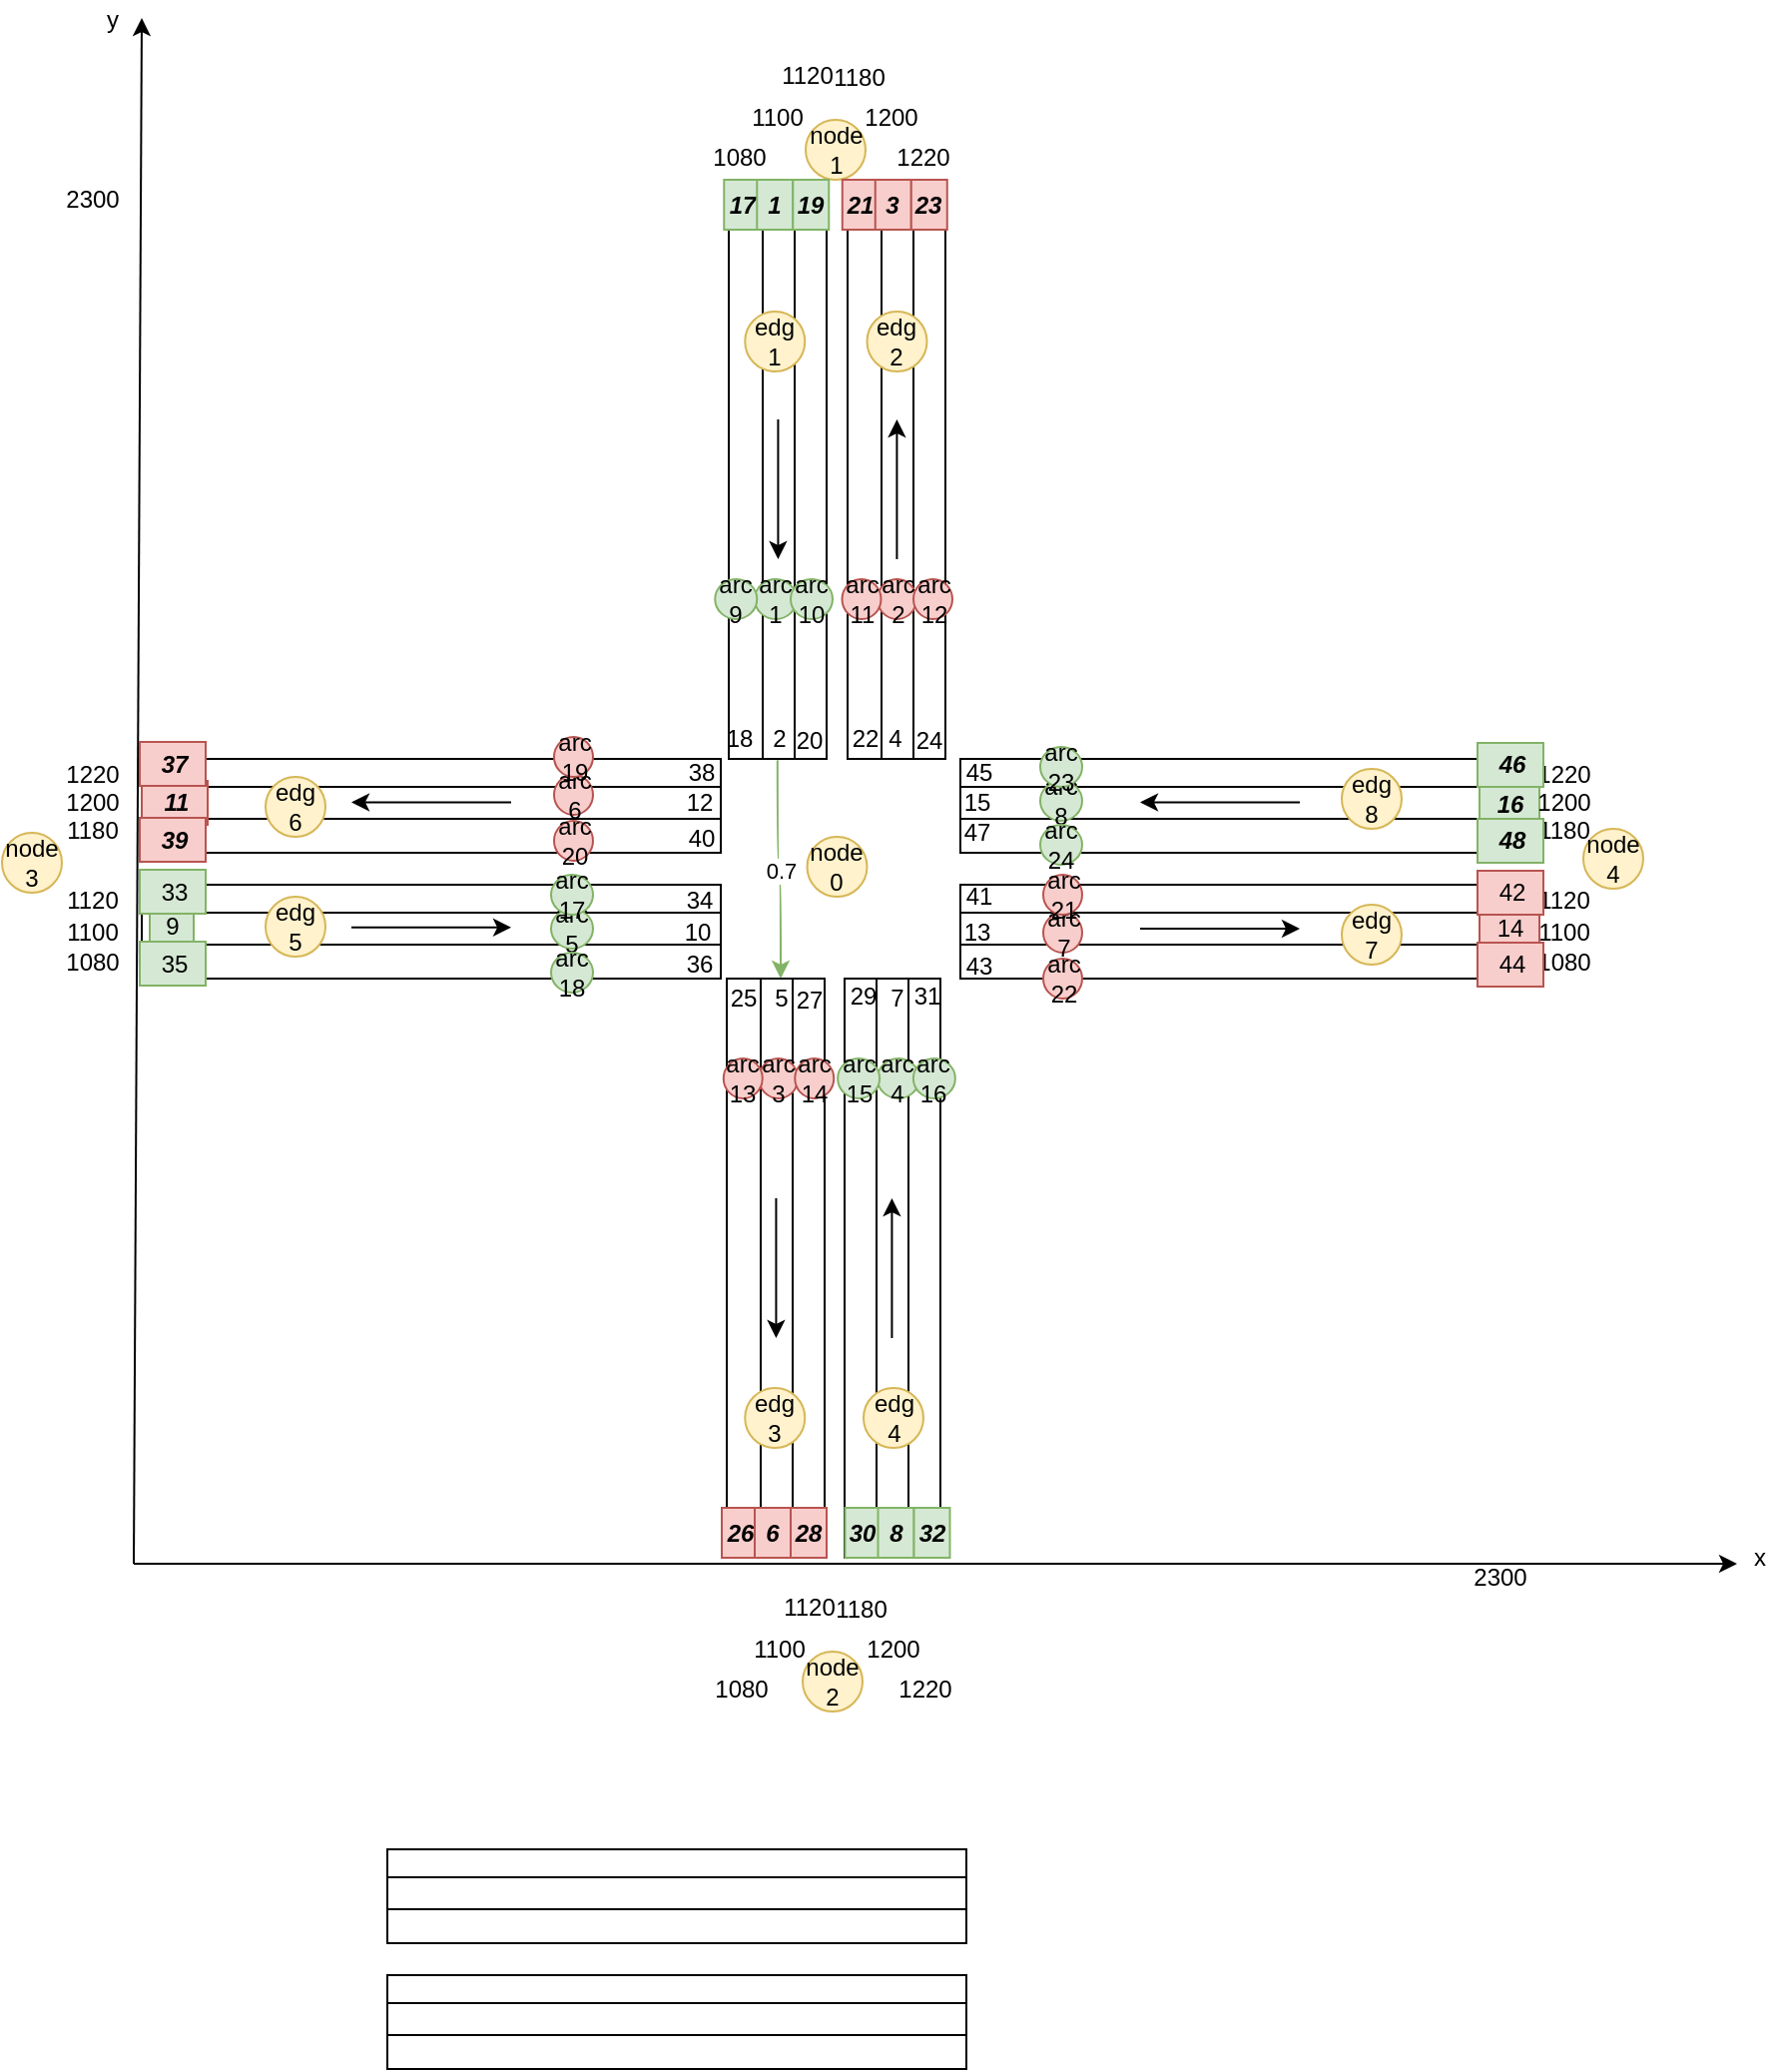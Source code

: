 <mxfile version="17.2.4" type="device"><diagram id="JKhnL8F4LNFemF6vJziM" name="第 1 页"><mxGraphModel dx="1342" dy="1470" grid="1" gridSize="11" guides="1" tooltips="1" connect="1" arrows="1" fold="1" page="1" pageScale="1" pageWidth="1169" pageHeight="827" background="none" math="0" shadow="0"><root><mxCell id="0"/><mxCell id="1" parent="0"/><mxCell id="6svdmiMRS2-DTLfOxKlQ-65" value="" style="rounded=0;whiteSpace=wrap;html=1;direction=south;" parent="1" vertex="1"><mxGeometry x="480" y="353" width="290" height="16" as="geometry"/></mxCell><mxCell id="6svdmiMRS2-DTLfOxKlQ-66" value="" style="rounded=0;whiteSpace=wrap;html=1;direction=south;" parent="1" vertex="1"><mxGeometry x="480" y="367" width="290" height="16" as="geometry"/></mxCell><mxCell id="6svdmiMRS2-DTLfOxKlQ-67" value="" style="rounded=0;whiteSpace=wrap;html=1;direction=south;" parent="1" vertex="1"><mxGeometry x="480" y="383" width="290" height="17" as="geometry"/></mxCell><mxCell id="6svdmiMRS2-DTLfOxKlQ-68" value="" style="rounded=0;whiteSpace=wrap;html=1;direction=south;" parent="1" vertex="1"><mxGeometry x="480" y="290" width="290" height="16" as="geometry"/></mxCell><mxCell id="6svdmiMRS2-DTLfOxKlQ-69" value="" style="rounded=0;whiteSpace=wrap;html=1;direction=south;" parent="1" vertex="1"><mxGeometry x="480" y="304" width="290" height="16" as="geometry"/></mxCell><mxCell id="6svdmiMRS2-DTLfOxKlQ-70" value="" style="rounded=0;whiteSpace=wrap;html=1;direction=south;" parent="1" vertex="1"><mxGeometry x="480" y="320" width="290" height="17" as="geometry"/></mxCell><mxCell id="6svdmiMRS2-DTLfOxKlQ-41" value="" style="rounded=0;whiteSpace=wrap;html=1;direction=south;" parent="1" vertex="1"><mxGeometry x="70" y="353" width="290" height="16" as="geometry"/></mxCell><mxCell id="6svdmiMRS2-DTLfOxKlQ-42" value="" style="rounded=0;whiteSpace=wrap;html=1;direction=south;" parent="1" vertex="1"><mxGeometry x="70" y="367" width="290" height="16" as="geometry"/></mxCell><mxCell id="6svdmiMRS2-DTLfOxKlQ-43" value="" style="rounded=0;whiteSpace=wrap;html=1;direction=south;" parent="1" vertex="1"><mxGeometry x="70" y="383" width="290" height="17" as="geometry"/></mxCell><mxCell id="6svdmiMRS2-DTLfOxKlQ-32" value="" style="rounded=0;whiteSpace=wrap;html=1;direction=south;" parent="1" vertex="1"><mxGeometry x="70" y="290" width="290" height="16" as="geometry"/></mxCell><mxCell id="6svdmiMRS2-DTLfOxKlQ-33" value="" style="rounded=0;whiteSpace=wrap;html=1;direction=south;" parent="1" vertex="1"><mxGeometry x="70" y="304" width="290" height="16" as="geometry"/></mxCell><mxCell id="6svdmiMRS2-DTLfOxKlQ-34" value="" style="rounded=0;whiteSpace=wrap;html=1;direction=south;" parent="1" vertex="1"><mxGeometry x="70" y="320" width="290" height="17" as="geometry"/></mxCell><mxCell id="6svdmiMRS2-DTLfOxKlQ-26" value="" style="rounded=0;whiteSpace=wrap;html=1;" parent="1" vertex="1"><mxGeometry x="456.5" width="16" height="290" as="geometry"/></mxCell><mxCell id="6svdmiMRS2-DTLfOxKlQ-27" value="" style="rounded=0;whiteSpace=wrap;html=1;" parent="1" vertex="1"><mxGeometry x="440.5" width="16" height="290" as="geometry"/></mxCell><mxCell id="6svdmiMRS2-DTLfOxKlQ-28" value="" style="rounded=0;whiteSpace=wrap;html=1;" parent="1" vertex="1"><mxGeometry x="423.5" width="17" height="290" as="geometry"/></mxCell><mxCell id="6svdmiMRS2-DTLfOxKlQ-23" value="" style="rounded=0;whiteSpace=wrap;html=1;" parent="1" vertex="1"><mxGeometry x="397" width="16" height="290" as="geometry"/></mxCell><mxCell id="6svdmiMRS2-DTLfOxKlQ-24" value="" style="rounded=0;whiteSpace=wrap;html=1;" parent="1" vertex="1"><mxGeometry x="381" width="16" height="290" as="geometry"/></mxCell><mxCell id="6svdmiMRS2-DTLfOxKlQ-25" value="" style="rounded=0;whiteSpace=wrap;html=1;" parent="1" vertex="1"><mxGeometry x="364" width="17" height="290" as="geometry"/></mxCell><mxCell id="6svdmiMRS2-DTLfOxKlQ-7" value="" style="rounded=0;whiteSpace=wrap;html=1;" parent="1" vertex="1"><mxGeometry x="454" y="400" width="16" height="290" as="geometry"/></mxCell><mxCell id="6svdmiMRS2-DTLfOxKlQ-6" value="" style="rounded=0;whiteSpace=wrap;html=1;" parent="1" vertex="1"><mxGeometry x="438" y="400" width="16" height="290" as="geometry"/></mxCell><mxCell id="6svdmiMRS2-DTLfOxKlQ-5" value="" style="rounded=0;whiteSpace=wrap;html=1;" parent="1" vertex="1"><mxGeometry x="422" y="400" width="16" height="290" as="geometry"/></mxCell><mxCell id="6svdmiMRS2-DTLfOxKlQ-3" value="" style="rounded=0;whiteSpace=wrap;html=1;" parent="1" vertex="1"><mxGeometry x="396" y="400" width="16" height="290" as="geometry"/></mxCell><mxCell id="Oh6rP1pzdpiHJJRVkSr0-2" value="" style="rounded=0;whiteSpace=wrap;html=1;" parent="1" vertex="1"><mxGeometry x="380" y="400" width="16" height="290" as="geometry"/></mxCell><mxCell id="Oh6rP1pzdpiHJJRVkSr0-11" value="2" style="text;html=1;align=center;verticalAlign=middle;resizable=0;points=[];autosize=1;strokeColor=none;fillColor=none;" parent="1" vertex="1"><mxGeometry x="378.5" y="270" width="20" height="20" as="geometry"/></mxCell><mxCell id="Oh6rP1pzdpiHJJRVkSr0-13" value="4" style="text;html=1;align=center;verticalAlign=middle;resizable=0;points=[];autosize=1;strokeColor=none;fillColor=none;" parent="1" vertex="1"><mxGeometry x="436.5" y="270" width="20" height="20" as="geometry"/></mxCell><mxCell id="Oh6rP1pzdpiHJJRVkSr0-14" value="5" style="text;html=1;align=center;verticalAlign=middle;resizable=0;points=[];autosize=1;strokeColor=none;fillColor=none;" parent="1" vertex="1"><mxGeometry x="380" y="400" width="20" height="20" as="geometry"/></mxCell><mxCell id="Oh6rP1pzdpiHJJRVkSr0-16" value="7" style="text;html=1;align=center;verticalAlign=middle;resizable=0;points=[];autosize=1;strokeColor=none;fillColor=none;" parent="1" vertex="1"><mxGeometry x="438" y="400" width="20" height="20" as="geometry"/></mxCell><mxCell id="Oh6rP1pzdpiHJJRVkSr0-19" value="10" style="text;html=1;align=center;verticalAlign=middle;resizable=0;points=[];autosize=1;strokeColor=none;fillColor=none;" parent="1" vertex="1"><mxGeometry x="333" y="367" width="30" height="20" as="geometry"/></mxCell><mxCell id="Oh6rP1pzdpiHJJRVkSr0-22" value="13" style="text;html=1;align=center;verticalAlign=middle;resizable=0;points=[];autosize=1;strokeColor=none;fillColor=none;" parent="1" vertex="1"><mxGeometry x="472.5" y="367" width="30" height="20" as="geometry"/></mxCell><mxCell id="Oh6rP1pzdpiHJJRVkSr0-23" value="14" style="text;html=1;align=center;verticalAlign=middle;resizable=0;points=[];autosize=1;strokeColor=#b85450;fillColor=#f8cecc;" parent="1" vertex="1"><mxGeometry x="740" y="365" width="30" height="20" as="geometry"/></mxCell><mxCell id="Oh6rP1pzdpiHJJRVkSr0-24" value="15" style="text;html=1;align=center;verticalAlign=middle;resizable=0;points=[];autosize=1;strokeColor=none;fillColor=none;" parent="1" vertex="1"><mxGeometry x="472.5" y="302" width="30" height="20" as="geometry"/></mxCell><mxCell id="Oh6rP1pzdpiHJJRVkSr0-25" value="16" style="text;html=1;align=center;verticalAlign=middle;resizable=0;points=[];autosize=1;strokeColor=#82b366;fillColor=#d5e8d4;fontStyle=3" parent="1" vertex="1"><mxGeometry x="740" y="303" width="30" height="20" as="geometry"/></mxCell><mxCell id="Oh6rP1pzdpiHJJRVkSr0-27" value="" style="endArrow=classic;html=1;rounded=0;" parent="1" edge="1"><mxGeometry width="50" height="50" relative="1" as="geometry"><mxPoint x="387.71" y="510" as="sourcePoint"/><mxPoint x="387.71" y="580" as="targetPoint"/></mxGeometry></mxCell><mxCell id="Oh6rP1pzdpiHJJRVkSr0-29" value="" style="endArrow=classic;html=1;rounded=0;" parent="1" edge="1"><mxGeometry width="50" height="50" relative="1" as="geometry"><mxPoint x="448.21" y="190" as="sourcePoint"/><mxPoint x="448.21" y="120" as="targetPoint"/><Array as="points"><mxPoint x="448.21" y="180"/><mxPoint x="448.21" y="190"/></Array></mxGeometry></mxCell><mxCell id="Oh6rP1pzdpiHJJRVkSr0-33" value="" style="endArrow=classic;html=1;rounded=0;" parent="1" edge="1"><mxGeometry width="50" height="50" relative="1" as="geometry"><mxPoint x="580" y="375" as="sourcePoint"/><mxPoint x="650" y="375" as="targetPoint"/><Array as="points"><mxPoint x="570" y="375"/><mxPoint x="580" y="375"/></Array></mxGeometry></mxCell><mxCell id="Oh6rP1pzdpiHJJRVkSr0-41" value="" style="endArrow=classic;html=1;rounded=0;exitX=0.495;exitY=1.029;exitDx=0;exitDy=0;exitPerimeter=0;edgeStyle=orthogonalEdgeStyle;curved=1;fillColor=#d5e8d4;strokeColor=#82b366;" parent="1" source="Oh6rP1pzdpiHJJRVkSr0-11" target="Oh6rP1pzdpiHJJRVkSr0-14" edge="1"><mxGeometry width="50" height="50" relative="1" as="geometry"><mxPoint x="420" y="470" as="sourcePoint"/><mxPoint x="470" y="420" as="targetPoint"/></mxGeometry></mxCell><mxCell id="Oh6rP1pzdpiHJJRVkSr0-54" value="0.7" style="edgeLabel;html=1;align=center;verticalAlign=middle;resizable=0;points=[];" parent="Oh6rP1pzdpiHJJRVkSr0-41" vertex="1" connectable="0"><mxGeometry x="0.16" y="3" relative="1" as="geometry"><mxPoint x="-3" y="-8" as="offset"/></mxGeometry></mxCell><mxCell id="Oh6rP1pzdpiHJJRVkSr0-43" value="12" style="text;html=1;align=center;verticalAlign=middle;resizable=0;points=[];autosize=1;strokeColor=none;fillColor=none;" parent="1" vertex="1"><mxGeometry x="334" y="302" width="30" height="20" as="geometry"/></mxCell><mxCell id="Oh6rP1pzdpiHJJRVkSr0-47" value="arc&lt;br&gt;2" style="ellipse;whiteSpace=wrap;html=1;fillColor=#f8cecc;strokeColor=#b85450;" parent="1" vertex="1"><mxGeometry x="438.5" y="200" width="19.5" height="20" as="geometry"/></mxCell><mxCell id="35JKaeo8ZNHGpAiktnqF-5" value="x" style="text;html=1;align=center;verticalAlign=middle;resizable=0;points=[];autosize=1;strokeColor=none;fillColor=none;" parent="1" vertex="1"><mxGeometry x="870" y="680" width="20" height="20" as="geometry"/></mxCell><mxCell id="35JKaeo8ZNHGpAiktnqF-6" value="y&lt;br&gt;" style="text;html=1;align=center;verticalAlign=middle;resizable=0;points=[];autosize=1;strokeColor=none;fillColor=none;" parent="1" vertex="1"><mxGeometry x="45" y="-90" width="20" height="20" as="geometry"/></mxCell><mxCell id="35JKaeo8ZNHGpAiktnqF-7" value="1100" style="text;html=1;align=center;verticalAlign=middle;resizable=0;points=[];autosize=1;strokeColor=none;fillColor=none;" parent="1" vertex="1"><mxGeometry x="25" y="367" width="40" height="20" as="geometry"/></mxCell><mxCell id="35JKaeo8ZNHGpAiktnqF-8" value="1200" style="text;html=1;align=center;verticalAlign=middle;resizable=0;points=[];autosize=1;strokeColor=none;fillColor=none;" parent="1" vertex="1"><mxGeometry x="25" y="302" width="40" height="20" as="geometry"/></mxCell><mxCell id="35JKaeo8ZNHGpAiktnqF-9" value="1100" style="text;html=1;align=center;verticalAlign=middle;resizable=0;points=[];autosize=1;strokeColor=none;fillColor=none;" parent="1" vertex="1"><mxGeometry x="368.5" y="726" width="40" height="20" as="geometry"/></mxCell><mxCell id="35JKaeo8ZNHGpAiktnqF-10" value="1180" style="text;html=1;align=center;verticalAlign=middle;resizable=0;points=[];autosize=1;strokeColor=none;fillColor=none;" parent="1" vertex="1"><mxGeometry x="408" y="705" width="44" height="22" as="geometry"/></mxCell><mxCell id="35JKaeo8ZNHGpAiktnqF-11" value="2300" style="text;html=1;align=center;verticalAlign=middle;resizable=0;points=[];autosize=1;strokeColor=none;fillColor=none;" parent="1" vertex="1"><mxGeometry x="730" y="690" width="40" height="20" as="geometry"/></mxCell><mxCell id="35JKaeo8ZNHGpAiktnqF-12" value="2300" style="text;html=1;align=center;verticalAlign=middle;resizable=0;points=[];autosize=1;strokeColor=none;fillColor=none;" parent="1" vertex="1"><mxGeometry x="25" width="40" height="20" as="geometry"/></mxCell><mxCell id="35JKaeo8ZNHGpAiktnqF-2" value="" style="endArrow=classic;html=1;rounded=0;" parent="1" edge="1"><mxGeometry width="50" height="50" relative="1" as="geometry"><mxPoint x="66" y="693" as="sourcePoint"/><mxPoint x="70" y="-81" as="targetPoint"/></mxGeometry></mxCell><mxCell id="35JKaeo8ZNHGpAiktnqF-13" value="node&lt;br&gt;1" style="ellipse;whiteSpace=wrap;html=1;fillColor=#fff2cc;strokeColor=#d6b656;" parent="1" vertex="1"><mxGeometry x="402.5" y="-30" width="30" height="30" as="geometry"/></mxCell><mxCell id="35JKaeo8ZNHGpAiktnqF-14" value="node&lt;br&gt;0" style="ellipse;whiteSpace=wrap;html=1;fillColor=#fff2cc;strokeColor=#d6b656;" parent="1" vertex="1"><mxGeometry x="403.25" y="329" width="30" height="30" as="geometry"/></mxCell><mxCell id="35JKaeo8ZNHGpAiktnqF-16" value="node&lt;br&gt;3" style="ellipse;whiteSpace=wrap;html=1;fillColor=#fff2cc;strokeColor=#d6b656;" parent="1" vertex="1"><mxGeometry y="327" width="30" height="30" as="geometry"/></mxCell><mxCell id="35JKaeo8ZNHGpAiktnqF-17" value="node&lt;br&gt;4" style="ellipse;whiteSpace=wrap;html=1;fillColor=#fff2cc;strokeColor=#d6b656;" parent="1" vertex="1"><mxGeometry x="792" y="325" width="30" height="30" as="geometry"/></mxCell><mxCell id="ZcHiUyabp0xee3E02MWy-2" value="" style="rounded=0;whiteSpace=wrap;html=1;" parent="1" vertex="1"><mxGeometry x="363" y="400" width="17" height="290" as="geometry"/></mxCell><mxCell id="ZcHiUyabp0xee3E02MWy-10" value="arc&lt;br&gt;1" style="ellipse;whiteSpace=wrap;html=1;fillColor=#d5e8d4;strokeColor=#82b366;" parent="1" vertex="1"><mxGeometry x="377" y="200" width="21" height="20" as="geometry"/></mxCell><mxCell id="ZcHiUyabp0xee3E02MWy-19" value="" style="endArrow=classic;html=1;rounded=0;" parent="1" edge="1"><mxGeometry width="50" height="50" relative="1" as="geometry"><mxPoint x="445.71" y="580" as="sourcePoint"/><mxPoint x="445.71" y="510" as="targetPoint"/><Array as="points"><mxPoint x="445.71" y="570"/><mxPoint x="445.71" y="580"/></Array></mxGeometry></mxCell><mxCell id="Oh6rP1pzdpiHJJRVkSr0-36" value="" style="endArrow=classic;html=1;rounded=0;" parent="1" edge="1"><mxGeometry width="50" height="50" relative="1" as="geometry"><mxPoint x="640" y="311.71" as="sourcePoint"/><mxPoint x="570" y="311.71" as="targetPoint"/><Array as="points"><mxPoint x="650" y="311.71"/><mxPoint x="640" y="311.71"/></Array></mxGeometry></mxCell><mxCell id="Oh6rP1pzdpiHJJRVkSr0-28" value="" style="endArrow=classic;html=1;rounded=0;" parent="1" edge="1"><mxGeometry width="50" height="50" relative="1" as="geometry"><mxPoint x="388.71" y="120" as="sourcePoint"/><mxPoint x="388.71" y="190" as="targetPoint"/></mxGeometry></mxCell><mxCell id="6svdmiMRS2-DTLfOxKlQ-8" value="1120" style="text;html=1;align=center;verticalAlign=middle;resizable=0;points=[];autosize=1;strokeColor=none;fillColor=none;" parent="1" vertex="1"><mxGeometry x="382" y="704" width="44" height="22" as="geometry"/></mxCell><mxCell id="6svdmiMRS2-DTLfOxKlQ-9" value="1080" style="text;html=1;align=center;verticalAlign=middle;resizable=0;points=[];autosize=1;strokeColor=none;fillColor=none;" parent="1" vertex="1"><mxGeometry x="348" y="745" width="44" height="22" as="geometry"/></mxCell><mxCell id="6svdmiMRS2-DTLfOxKlQ-10" value="1200" style="text;html=1;align=center;verticalAlign=middle;resizable=0;points=[];autosize=1;strokeColor=none;fillColor=none;" parent="1" vertex="1"><mxGeometry x="426" y="726" width="40" height="20" as="geometry"/></mxCell><mxCell id="6svdmiMRS2-DTLfOxKlQ-11" value="1220" style="text;html=1;align=center;verticalAlign=middle;resizable=0;points=[];autosize=1;strokeColor=none;fillColor=none;" parent="1" vertex="1"><mxGeometry x="440" y="745" width="44" height="22" as="geometry"/></mxCell><mxCell id="6svdmiMRS2-DTLfOxKlQ-12" value="1100" style="text;html=1;align=center;verticalAlign=middle;resizable=0;points=[];autosize=1;strokeColor=none;fillColor=none;" parent="1" vertex="1"><mxGeometry x="367.5" y="-41" width="40" height="20" as="geometry"/></mxCell><mxCell id="6svdmiMRS2-DTLfOxKlQ-13" value="1180" style="text;html=1;align=center;verticalAlign=middle;resizable=0;points=[];autosize=1;strokeColor=none;fillColor=none;" parent="1" vertex="1"><mxGeometry x="407" y="-62" width="44" height="22" as="geometry"/></mxCell><mxCell id="6svdmiMRS2-DTLfOxKlQ-14" value="1120" style="text;html=1;align=center;verticalAlign=middle;resizable=0;points=[];autosize=1;strokeColor=none;fillColor=none;" parent="1" vertex="1"><mxGeometry x="381" y="-63" width="44" height="22" as="geometry"/></mxCell><mxCell id="6svdmiMRS2-DTLfOxKlQ-15" value="1080" style="text;html=1;align=center;verticalAlign=middle;resizable=0;points=[];autosize=1;strokeColor=none;fillColor=none;" parent="1" vertex="1"><mxGeometry x="347" y="-22" width="44" height="22" as="geometry"/></mxCell><mxCell id="6svdmiMRS2-DTLfOxKlQ-16" value="1200" style="text;html=1;align=center;verticalAlign=middle;resizable=0;points=[];autosize=1;strokeColor=none;fillColor=none;" parent="1" vertex="1"><mxGeometry x="425" y="-41" width="40" height="20" as="geometry"/></mxCell><mxCell id="6svdmiMRS2-DTLfOxKlQ-17" value="1220" style="text;html=1;align=center;verticalAlign=middle;resizable=0;points=[];autosize=1;strokeColor=none;fillColor=none;" parent="1" vertex="1"><mxGeometry x="439" y="-22" width="44" height="22" as="geometry"/></mxCell><mxCell id="35JKaeo8ZNHGpAiktnqF-15" value="node&lt;br&gt;2" style="ellipse;whiteSpace=wrap;html=1;fillColor=#fff2cc;strokeColor=#d6b656;" parent="1" vertex="1"><mxGeometry x="401" y="737" width="30" height="30" as="geometry"/></mxCell><mxCell id="6svdmiMRS2-DTLfOxKlQ-59" value="" style="rounded=0;whiteSpace=wrap;html=1;direction=south;" parent="1" vertex="1"><mxGeometry x="193" y="899" width="290" height="16" as="geometry"/></mxCell><mxCell id="6svdmiMRS2-DTLfOxKlQ-60" value="" style="rounded=0;whiteSpace=wrap;html=1;direction=south;" parent="1" vertex="1"><mxGeometry x="193" y="913" width="290" height="16" as="geometry"/></mxCell><mxCell id="6svdmiMRS2-DTLfOxKlQ-61" value="" style="rounded=0;whiteSpace=wrap;html=1;direction=south;" parent="1" vertex="1"><mxGeometry x="193" y="929" width="290" height="17" as="geometry"/></mxCell><mxCell id="6svdmiMRS2-DTLfOxKlQ-62" value="" style="rounded=0;whiteSpace=wrap;html=1;direction=south;" parent="1" vertex="1"><mxGeometry x="193" y="836" width="290" height="16" as="geometry"/></mxCell><mxCell id="6svdmiMRS2-DTLfOxKlQ-63" value="" style="rounded=0;whiteSpace=wrap;html=1;direction=south;" parent="1" vertex="1"><mxGeometry x="193" y="850" width="290" height="16" as="geometry"/></mxCell><mxCell id="6svdmiMRS2-DTLfOxKlQ-64" value="" style="rounded=0;whiteSpace=wrap;html=1;direction=south;" parent="1" vertex="1"><mxGeometry x="193" y="866" width="290" height="17" as="geometry"/></mxCell><mxCell id="6svdmiMRS2-DTLfOxKlQ-71" value="1120" style="text;html=1;align=center;verticalAlign=middle;resizable=0;points=[];autosize=1;strokeColor=none;fillColor=none;" parent="1" vertex="1"><mxGeometry x="23" y="350" width="44" height="22" as="geometry"/></mxCell><mxCell id="6svdmiMRS2-DTLfOxKlQ-72" value="1080" style="text;html=1;align=center;verticalAlign=middle;resizable=0;points=[];autosize=1;strokeColor=none;fillColor=none;" parent="1" vertex="1"><mxGeometry x="23" y="380.5" width="44" height="22" as="geometry"/></mxCell><mxCell id="6svdmiMRS2-DTLfOxKlQ-73" value="1180" style="text;html=1;align=center;verticalAlign=middle;resizable=0;points=[];autosize=1;strokeColor=none;fillColor=none;" parent="1" vertex="1"><mxGeometry x="23" y="315" width="44" height="22" as="geometry"/></mxCell><mxCell id="6svdmiMRS2-DTLfOxKlQ-74" value="1220" style="text;html=1;align=center;verticalAlign=middle;resizable=0;points=[];autosize=1;strokeColor=none;fillColor=none;" parent="1" vertex="1"><mxGeometry x="23" y="287" width="44" height="22" as="geometry"/></mxCell><mxCell id="6svdmiMRS2-DTLfOxKlQ-75" value="" style="endArrow=classic;html=1;rounded=0;" parent="1" edge="1"><mxGeometry width="50" height="50" relative="1" as="geometry"><mxPoint x="185" y="374.43" as="sourcePoint"/><mxPoint x="255" y="374.43" as="targetPoint"/><Array as="points"><mxPoint x="175" y="374.43"/><mxPoint x="185" y="374.43"/></Array></mxGeometry></mxCell><mxCell id="6svdmiMRS2-DTLfOxKlQ-76" value="" style="endArrow=classic;html=1;rounded=0;" parent="1" edge="1"><mxGeometry width="50" height="50" relative="1" as="geometry"><mxPoint x="245" y="311.71" as="sourcePoint"/><mxPoint x="175" y="311.71" as="targetPoint"/><Array as="points"><mxPoint x="255" y="311.71"/><mxPoint x="245" y="311.71"/></Array></mxGeometry></mxCell><mxCell id="6svdmiMRS2-DTLfOxKlQ-80" value="" style="endArrow=classic;html=1;rounded=0;" parent="1" edge="1"><mxGeometry width="50" height="50" relative="1" as="geometry"><mxPoint x="66" y="693" as="sourcePoint"/><mxPoint x="869" y="693" as="targetPoint"/></mxGeometry></mxCell><mxCell id="6svdmiMRS2-DTLfOxKlQ-81" value="1100" style="text;html=1;align=center;verticalAlign=middle;resizable=0;points=[];autosize=1;strokeColor=none;fillColor=none;" parent="1" vertex="1"><mxGeometry x="762" y="367" width="40" height="20" as="geometry"/></mxCell><mxCell id="6svdmiMRS2-DTLfOxKlQ-82" value="1200" style="text;html=1;align=center;verticalAlign=middle;resizable=0;points=[];autosize=1;strokeColor=none;fillColor=none;" parent="1" vertex="1"><mxGeometry x="762" y="302" width="40" height="20" as="geometry"/></mxCell><mxCell id="6svdmiMRS2-DTLfOxKlQ-83" value="1120" style="text;html=1;align=center;verticalAlign=middle;resizable=0;points=[];autosize=1;strokeColor=none;fillColor=none;" parent="1" vertex="1"><mxGeometry x="760" y="350" width="44" height="22" as="geometry"/></mxCell><mxCell id="6svdmiMRS2-DTLfOxKlQ-84" value="1080" style="text;html=1;align=center;verticalAlign=middle;resizable=0;points=[];autosize=1;strokeColor=none;fillColor=none;" parent="1" vertex="1"><mxGeometry x="760" y="380.5" width="44" height="22" as="geometry"/></mxCell><mxCell id="6svdmiMRS2-DTLfOxKlQ-85" value="1180" style="text;html=1;align=center;verticalAlign=middle;resizable=0;points=[];autosize=1;strokeColor=none;fillColor=none;" parent="1" vertex="1"><mxGeometry x="760" y="315" width="44" height="22" as="geometry"/></mxCell><mxCell id="6svdmiMRS2-DTLfOxKlQ-86" value="1220" style="text;html=1;align=center;verticalAlign=middle;resizable=0;points=[];autosize=1;strokeColor=none;fillColor=none;" parent="1" vertex="1"><mxGeometry x="760" y="287" width="44" height="22" as="geometry"/></mxCell><mxCell id="6svdmiMRS2-DTLfOxKlQ-87" value="46" style="text;html=1;align=center;verticalAlign=middle;resizable=0;points=[];autosize=1;strokeColor=#82b366;fillColor=#d5e8d4;fontStyle=3" parent="1" vertex="1"><mxGeometry x="739" y="282" width="33" height="22" as="geometry"/></mxCell><mxCell id="6svdmiMRS2-DTLfOxKlQ-88" value="48" style="text;html=1;align=center;verticalAlign=middle;resizable=0;points=[];autosize=1;strokeColor=#82b366;fillColor=#d5e8d4;fontStyle=3" parent="1" vertex="1"><mxGeometry x="739" y="320" width="33" height="22" as="geometry"/></mxCell><mxCell id="6svdmiMRS2-DTLfOxKlQ-89" value="44" style="text;html=1;align=center;verticalAlign=middle;resizable=0;points=[];autosize=1;strokeColor=#b85450;fillColor=#f8cecc;" parent="1" vertex="1"><mxGeometry x="739" y="382" width="33" height="22" as="geometry"/></mxCell><mxCell id="6svdmiMRS2-DTLfOxKlQ-90" value="42" style="text;html=1;align=center;verticalAlign=middle;resizable=0;points=[];autosize=1;strokeColor=#b85450;fillColor=#f8cecc;" parent="1" vertex="1"><mxGeometry x="739" y="346" width="33" height="22" as="geometry"/></mxCell><mxCell id="6svdmiMRS2-DTLfOxKlQ-95" value="18" style="text;html=1;align=center;verticalAlign=middle;resizable=0;points=[];autosize=1;strokeColor=none;fillColor=none;" parent="1" vertex="1"><mxGeometry x="352.5" y="269" width="33" height="22" as="geometry"/></mxCell><mxCell id="6svdmiMRS2-DTLfOxKlQ-96" value="&lt;b&gt;&lt;i&gt;17&lt;/i&gt;&lt;/b&gt;" style="rounded=0;whiteSpace=wrap;html=1;fillColor=#d5e8d4;strokeColor=#82b366;" parent="1" vertex="1"><mxGeometry x="361.63" width="18" height="25" as="geometry"/></mxCell><mxCell id="6svdmiMRS2-DTLfOxKlQ-97" value="&lt;b&gt;&lt;i&gt;1&lt;/i&gt;&lt;/b&gt;" style="rounded=0;whiteSpace=wrap;html=1;fillColor=#d5e8d4;strokeColor=#82b366;" parent="1" vertex="1"><mxGeometry x="378.13" width="18" height="25" as="geometry"/></mxCell><mxCell id="6svdmiMRS2-DTLfOxKlQ-98" value="&lt;b&gt;&lt;i&gt;19&lt;/i&gt;&lt;/b&gt;" style="rounded=0;whiteSpace=wrap;html=1;fillColor=#d5e8d4;strokeColor=#82b366;" parent="1" vertex="1"><mxGeometry x="396.13" width="18" height="25" as="geometry"/></mxCell><mxCell id="6svdmiMRS2-DTLfOxKlQ-99" value="20" style="text;html=1;align=center;verticalAlign=middle;resizable=0;points=[];autosize=1;strokeColor=none;fillColor=none;" parent="1" vertex="1"><mxGeometry x="387" y="270" width="33" height="22" as="geometry"/></mxCell><mxCell id="6svdmiMRS2-DTLfOxKlQ-100" value="&lt;b&gt;&lt;i&gt;21&lt;/i&gt;&lt;/b&gt;" style="rounded=0;whiteSpace=wrap;html=1;fillColor=#f8cecc;strokeColor=#b85450;" parent="1" vertex="1"><mxGeometry x="420.88" width="18" height="25" as="geometry"/></mxCell><mxCell id="6svdmiMRS2-DTLfOxKlQ-101" value="&lt;b&gt;&lt;i&gt;3&lt;/i&gt;&lt;/b&gt;" style="rounded=0;whiteSpace=wrap;html=1;fillColor=#f8cecc;strokeColor=#b85450;" parent="1" vertex="1"><mxGeometry x="437.38" width="18" height="25" as="geometry"/></mxCell><mxCell id="6svdmiMRS2-DTLfOxKlQ-102" value="&lt;b&gt;&lt;i&gt;23&lt;/i&gt;&lt;/b&gt;" style="rounded=0;whiteSpace=wrap;html=1;fillColor=#f8cecc;strokeColor=#b85450;" parent="1" vertex="1"><mxGeometry x="455.38" width="18" height="25" as="geometry"/></mxCell><mxCell id="6svdmiMRS2-DTLfOxKlQ-103" value="22" style="text;html=1;align=center;verticalAlign=middle;resizable=0;points=[];autosize=1;strokeColor=none;fillColor=none;" parent="1" vertex="1"><mxGeometry x="415" y="269" width="33" height="22" as="geometry"/></mxCell><mxCell id="6svdmiMRS2-DTLfOxKlQ-104" value="24" style="text;html=1;align=center;verticalAlign=middle;resizable=0;points=[];autosize=1;strokeColor=none;fillColor=none;" parent="1" vertex="1"><mxGeometry x="447" y="270" width="33" height="22" as="geometry"/></mxCell><mxCell id="6svdmiMRS2-DTLfOxKlQ-105" value="&lt;b&gt;&lt;i&gt;30&lt;/i&gt;&lt;/b&gt;" style="rounded=0;whiteSpace=wrap;html=1;fillColor=#d5e8d4;strokeColor=#82b366;" parent="1" vertex="1"><mxGeometry x="422.25" y="665" width="18" height="25" as="geometry"/></mxCell><mxCell id="6svdmiMRS2-DTLfOxKlQ-106" value="&lt;b&gt;&lt;i&gt;8&lt;/i&gt;&lt;/b&gt;" style="rounded=0;whiteSpace=wrap;html=1;fillColor=#d5e8d4;strokeColor=#82b366;" parent="1" vertex="1"><mxGeometry x="438.75" y="665" width="18" height="25" as="geometry"/></mxCell><mxCell id="6svdmiMRS2-DTLfOxKlQ-107" value="&lt;b&gt;&lt;i&gt;32&lt;/i&gt;&lt;/b&gt;" style="rounded=0;whiteSpace=wrap;html=1;fillColor=#d5e8d4;strokeColor=#82b366;" parent="1" vertex="1"><mxGeometry x="456.75" y="665" width="18" height="25" as="geometry"/></mxCell><mxCell id="6svdmiMRS2-DTLfOxKlQ-108" value="&lt;b&gt;&lt;i&gt;26&lt;/i&gt;&lt;/b&gt;" style="rounded=0;whiteSpace=wrap;html=1;fillColor=#f8cecc;strokeColor=#b85450;" parent="1" vertex="1"><mxGeometry x="360.5" y="665" width="18" height="25" as="geometry"/></mxCell><mxCell id="6svdmiMRS2-DTLfOxKlQ-109" value="&lt;b&gt;&lt;i&gt;6&lt;/i&gt;&lt;/b&gt;" style="rounded=0;whiteSpace=wrap;html=1;fillColor=#f8cecc;strokeColor=#b85450;" parent="1" vertex="1"><mxGeometry x="377" y="665" width="18" height="25" as="geometry"/></mxCell><mxCell id="6svdmiMRS2-DTLfOxKlQ-110" value="&lt;b&gt;&lt;i&gt;28&lt;/i&gt;&lt;/b&gt;" style="rounded=0;whiteSpace=wrap;html=1;fillColor=#f8cecc;strokeColor=#b85450;" parent="1" vertex="1"><mxGeometry x="395" y="665" width="18" height="25" as="geometry"/></mxCell><mxCell id="6svdmiMRS2-DTLfOxKlQ-111" value="25" style="text;html=1;align=center;verticalAlign=middle;resizable=0;points=[];autosize=1;strokeColor=none;fillColor=none;" parent="1" vertex="1"><mxGeometry x="354" y="399" width="33" height="22" as="geometry"/></mxCell><mxCell id="6svdmiMRS2-DTLfOxKlQ-112" value="27" style="text;html=1;align=center;verticalAlign=middle;resizable=0;points=[];autosize=1;strokeColor=none;fillColor=none;" parent="1" vertex="1"><mxGeometry x="387.88" y="400" width="33" height="22" as="geometry"/></mxCell><mxCell id="6svdmiMRS2-DTLfOxKlQ-113" value="29" style="text;html=1;align=center;verticalAlign=middle;resizable=0;points=[];autosize=1;strokeColor=none;fillColor=none;" parent="1" vertex="1"><mxGeometry x="414.5" y="398" width="33" height="22" as="geometry"/></mxCell><mxCell id="6svdmiMRS2-DTLfOxKlQ-114" value="31" style="text;html=1;align=center;verticalAlign=middle;resizable=0;points=[];autosize=1;strokeColor=none;fillColor=none;" parent="1" vertex="1"><mxGeometry x="446" y="398" width="33" height="22" as="geometry"/></mxCell><mxCell id="6svdmiMRS2-DTLfOxKlQ-115" value="9" style="text;html=1;align=center;verticalAlign=middle;resizable=0;points=[];autosize=1;strokeColor=#82b366;fillColor=#d5e8d4;" parent="1" vertex="1"><mxGeometry x="74" y="363" width="22" height="22" as="geometry"/></mxCell><mxCell id="6svdmiMRS2-DTLfOxKlQ-116" value="11" style="text;html=1;align=center;verticalAlign=middle;resizable=0;points=[];autosize=1;strokeColor=#b85450;fillColor=#f8cecc;fontStyle=3" parent="1" vertex="1"><mxGeometry x="70" y="301" width="33" height="22" as="geometry"/></mxCell><mxCell id="6svdmiMRS2-DTLfOxKlQ-117" value="37" style="text;html=1;align=center;verticalAlign=middle;resizable=0;points=[];autosize=1;strokeColor=#b85450;fillColor=#f8cecc;fontStyle=3" parent="1" vertex="1"><mxGeometry x="69" y="281.5" width="33" height="22" as="geometry"/></mxCell><mxCell id="6svdmiMRS2-DTLfOxKlQ-118" value="39" style="text;html=1;align=center;verticalAlign=middle;resizable=0;points=[];autosize=1;strokeColor=#b85450;fillColor=#f8cecc;fontStyle=3" parent="1" vertex="1"><mxGeometry x="69" y="319.5" width="33" height="22" as="geometry"/></mxCell><mxCell id="6svdmiMRS2-DTLfOxKlQ-119" value="35" style="text;html=1;align=center;verticalAlign=middle;resizable=0;points=[];autosize=1;strokeColor=#82b366;fillColor=#d5e8d4;" parent="1" vertex="1"><mxGeometry x="69" y="381.5" width="33" height="22" as="geometry"/></mxCell><mxCell id="6svdmiMRS2-DTLfOxKlQ-120" value="33" style="text;html=1;align=center;verticalAlign=middle;resizable=0;points=[];autosize=1;strokeColor=#82b366;fillColor=#d5e8d4;" parent="1" vertex="1"><mxGeometry x="69" y="345.5" width="33" height="22" as="geometry"/></mxCell><mxCell id="6svdmiMRS2-DTLfOxKlQ-121" value="34" style="text;html=1;align=center;verticalAlign=middle;resizable=0;points=[];autosize=1;strokeColor=none;fillColor=none;" parent="1" vertex="1"><mxGeometry x="332" y="350" width="33" height="22" as="geometry"/></mxCell><mxCell id="6svdmiMRS2-DTLfOxKlQ-122" value="36" style="text;html=1;align=center;verticalAlign=middle;resizable=0;points=[];autosize=1;strokeColor=none;fillColor=none;" parent="1" vertex="1"><mxGeometry x="332" y="381.5" width="33" height="22" as="geometry"/></mxCell><mxCell id="6svdmiMRS2-DTLfOxKlQ-123" value="40" style="text;html=1;align=center;verticalAlign=middle;resizable=0;points=[];autosize=1;strokeColor=none;fillColor=none;" parent="1" vertex="1"><mxGeometry x="333" y="319" width="33" height="22" as="geometry"/></mxCell><mxCell id="6svdmiMRS2-DTLfOxKlQ-124" value="38" style="text;html=1;align=center;verticalAlign=middle;resizable=0;points=[];autosize=1;strokeColor=none;fillColor=none;" parent="1" vertex="1"><mxGeometry x="333" y="286" width="33" height="22" as="geometry"/></mxCell><mxCell id="6svdmiMRS2-DTLfOxKlQ-125" value="41" style="text;html=1;align=center;verticalAlign=middle;resizable=0;points=[];autosize=1;strokeColor=none;fillColor=none;" parent="1" vertex="1"><mxGeometry x="472.38" y="348" width="33" height="22" as="geometry"/></mxCell><mxCell id="6svdmiMRS2-DTLfOxKlQ-126" value="43" style="text;html=1;align=center;verticalAlign=middle;resizable=0;points=[];autosize=1;strokeColor=none;fillColor=none;" parent="1" vertex="1"><mxGeometry x="472.38" y="382.5" width="33" height="22" as="geometry"/></mxCell><mxCell id="6svdmiMRS2-DTLfOxKlQ-127" value="45" style="text;html=1;align=center;verticalAlign=middle;resizable=0;points=[];autosize=1;strokeColor=none;fillColor=none;" parent="1" vertex="1"><mxGeometry x="472.38" y="286" width="33" height="22" as="geometry"/></mxCell><mxCell id="6svdmiMRS2-DTLfOxKlQ-128" value="47" style="text;html=1;align=center;verticalAlign=middle;resizable=0;points=[];autosize=1;strokeColor=none;fillColor=none;" parent="1" vertex="1"><mxGeometry x="471.5" y="316" width="33" height="22" as="geometry"/></mxCell><mxCell id="6svdmiMRS2-DTLfOxKlQ-129" value="arc&lt;br&gt;9" style="ellipse;whiteSpace=wrap;html=1;fillColor=#d5e8d4;strokeColor=#82b366;" parent="1" vertex="1"><mxGeometry x="357.13" y="200" width="21" height="20" as="geometry"/></mxCell><mxCell id="6svdmiMRS2-DTLfOxKlQ-130" value="arc&lt;br&gt;10" style="ellipse;whiteSpace=wrap;html=1;fillColor=#d5e8d4;strokeColor=#82b366;" parent="1" vertex="1"><mxGeometry x="395" y="200" width="21" height="20" as="geometry"/></mxCell><mxCell id="6svdmiMRS2-DTLfOxKlQ-132" value="arc&lt;br&gt;11" style="ellipse;whiteSpace=wrap;html=1;fillColor=#f8cecc;strokeColor=#b85450;" parent="1" vertex="1"><mxGeometry x="420.75" y="200" width="19.5" height="20" as="geometry"/></mxCell><mxCell id="6svdmiMRS2-DTLfOxKlQ-134" value="arc&lt;br&gt;12" style="ellipse;whiteSpace=wrap;html=1;fillColor=#f8cecc;strokeColor=#b85450;" parent="1" vertex="1"><mxGeometry x="456.5" y="200" width="19.5" height="20" as="geometry"/></mxCell><mxCell id="6svdmiMRS2-DTLfOxKlQ-135" value="arc&lt;br&gt;8" style="ellipse;whiteSpace=wrap;html=1;fillColor=#d5e8d4;strokeColor=#82b366;" parent="1" vertex="1"><mxGeometry x="520" y="301" width="21" height="20" as="geometry"/></mxCell><mxCell id="6svdmiMRS2-DTLfOxKlQ-136" value="arc&lt;br&gt;23" style="ellipse;whiteSpace=wrap;html=1;fillColor=#d5e8d4;strokeColor=#82b366;" parent="1" vertex="1"><mxGeometry x="520" y="284" width="21" height="20" as="geometry"/></mxCell><mxCell id="6svdmiMRS2-DTLfOxKlQ-137" value="arc&lt;br&gt;24" style="ellipse;whiteSpace=wrap;html=1;fillColor=#d5e8d4;strokeColor=#82b366;" parent="1" vertex="1"><mxGeometry x="520" y="323" width="21" height="20" as="geometry"/></mxCell><mxCell id="6svdmiMRS2-DTLfOxKlQ-138" value="arc&lt;br&gt;7" style="ellipse;whiteSpace=wrap;html=1;fillColor=#f8cecc;strokeColor=#b85450;" parent="1" vertex="1"><mxGeometry x="521.5" y="367" width="19.5" height="20" as="geometry"/></mxCell><mxCell id="6svdmiMRS2-DTLfOxKlQ-139" value="arc&lt;br&gt;21" style="ellipse;whiteSpace=wrap;html=1;fillColor=#f8cecc;strokeColor=#b85450;" parent="1" vertex="1"><mxGeometry x="521.5" y="348" width="19.5" height="20" as="geometry"/></mxCell><mxCell id="6svdmiMRS2-DTLfOxKlQ-140" value="arc&lt;br&gt;22" style="ellipse;whiteSpace=wrap;html=1;fillColor=#f8cecc;strokeColor=#b85450;" parent="1" vertex="1"><mxGeometry x="521.5" y="390" width="19.5" height="20" as="geometry"/></mxCell><mxCell id="6svdmiMRS2-DTLfOxKlQ-141" value="arc&lt;br&gt;3" style="ellipse;whiteSpace=wrap;html=1;fillColor=#f8cecc;strokeColor=#b85450;" parent="1" vertex="1"><mxGeometry x="379.13" y="440" width="19.5" height="20" as="geometry"/></mxCell><mxCell id="6svdmiMRS2-DTLfOxKlQ-145" value="arc&lt;br&gt;13" style="ellipse;whiteSpace=wrap;html=1;fillColor=#f8cecc;strokeColor=#b85450;" parent="1" vertex="1"><mxGeometry x="361.38" y="440" width="19.5" height="20" as="geometry"/></mxCell><mxCell id="6svdmiMRS2-DTLfOxKlQ-146" value="arc&lt;br&gt;14" style="ellipse;whiteSpace=wrap;html=1;fillColor=#f8cecc;strokeColor=#b85450;" parent="1" vertex="1"><mxGeometry x="397.13" y="440" width="19.5" height="20" as="geometry"/></mxCell><mxCell id="6svdmiMRS2-DTLfOxKlQ-147" value="arc&lt;br&gt;5" style="ellipse;whiteSpace=wrap;html=1;fillColor=#d5e8d4;strokeColor=#82b366;" parent="1" vertex="1"><mxGeometry x="275" y="365" width="21" height="20" as="geometry"/></mxCell><mxCell id="6svdmiMRS2-DTLfOxKlQ-148" value="arc&lt;br&gt;17" style="ellipse;whiteSpace=wrap;html=1;fillColor=#d5e8d4;strokeColor=#82b366;" parent="1" vertex="1"><mxGeometry x="275" y="348" width="21" height="20" as="geometry"/></mxCell><mxCell id="6svdmiMRS2-DTLfOxKlQ-149" value="arc&lt;br&gt;18" style="ellipse;whiteSpace=wrap;html=1;fillColor=#d5e8d4;strokeColor=#82b366;" parent="1" vertex="1"><mxGeometry x="275" y="387" width="21" height="20" as="geometry"/></mxCell><mxCell id="6svdmiMRS2-DTLfOxKlQ-153" value="arc&lt;br&gt;4" style="ellipse;whiteSpace=wrap;html=1;fillColor=#d5e8d4;strokeColor=#82b366;" parent="1" vertex="1"><mxGeometry x="438.43" y="440" width="21" height="20" as="geometry"/></mxCell><mxCell id="6svdmiMRS2-DTLfOxKlQ-154" value="arc&lt;br&gt;15" style="ellipse;whiteSpace=wrap;html=1;fillColor=#d5e8d4;strokeColor=#82b366;" parent="1" vertex="1"><mxGeometry x="418.56" y="440" width="21" height="20" as="geometry"/></mxCell><mxCell id="6svdmiMRS2-DTLfOxKlQ-155" value="arc&lt;br&gt;16" style="ellipse;whiteSpace=wrap;html=1;fillColor=#d5e8d4;strokeColor=#82b366;" parent="1" vertex="1"><mxGeometry x="456.43" y="440" width="21" height="20" as="geometry"/></mxCell><mxCell id="6svdmiMRS2-DTLfOxKlQ-156" value="arc&lt;br&gt;6" style="ellipse;whiteSpace=wrap;html=1;fillColor=#f8cecc;strokeColor=#b85450;" parent="1" vertex="1"><mxGeometry x="276.5" y="298" width="19.5" height="20" as="geometry"/></mxCell><mxCell id="6svdmiMRS2-DTLfOxKlQ-157" value="arc&lt;br&gt;19" style="ellipse;whiteSpace=wrap;html=1;fillColor=#f8cecc;strokeColor=#b85450;" parent="1" vertex="1"><mxGeometry x="276.5" y="279" width="19.5" height="20" as="geometry"/></mxCell><mxCell id="6svdmiMRS2-DTLfOxKlQ-158" value="arc&lt;br&gt;20" style="ellipse;whiteSpace=wrap;html=1;fillColor=#f8cecc;strokeColor=#b85450;" parent="1" vertex="1"><mxGeometry x="276.5" y="321" width="19.5" height="20" as="geometry"/></mxCell><mxCell id="6svdmiMRS2-DTLfOxKlQ-159" value="edg&lt;br&gt;1" style="ellipse;whiteSpace=wrap;html=1;fillColor=#fff2cc;strokeColor=#d6b656;" parent="1" vertex="1"><mxGeometry x="372.13" y="66" width="30" height="30" as="geometry"/></mxCell><mxCell id="6svdmiMRS2-DTLfOxKlQ-160" value="edg&lt;br&gt;2" style="ellipse;whiteSpace=wrap;html=1;fillColor=#fff2cc;strokeColor=#d6b656;" parent="1" vertex="1"><mxGeometry x="433.25" y="66" width="30" height="30" as="geometry"/></mxCell><mxCell id="6svdmiMRS2-DTLfOxKlQ-161" value="edg&lt;br&gt;3" style="ellipse;whiteSpace=wrap;html=1;fillColor=#fff2cc;strokeColor=#d6b656;" parent="1" vertex="1"><mxGeometry x="372.13" y="605" width="30" height="30" as="geometry"/></mxCell><mxCell id="6svdmiMRS2-DTLfOxKlQ-162" value="edg&lt;br&gt;4" style="ellipse;whiteSpace=wrap;html=1;fillColor=#fff2cc;strokeColor=#d6b656;" parent="1" vertex="1"><mxGeometry x="431.5" y="605" width="30" height="30" as="geometry"/></mxCell><mxCell id="6svdmiMRS2-DTLfOxKlQ-163" value="edg&lt;br&gt;5" style="ellipse;whiteSpace=wrap;html=1;fillColor=#fff2cc;strokeColor=#d6b656;" parent="1" vertex="1"><mxGeometry x="132" y="359" width="30" height="30" as="geometry"/></mxCell><mxCell id="6svdmiMRS2-DTLfOxKlQ-164" value="edg&lt;br&gt;6" style="ellipse;whiteSpace=wrap;html=1;fillColor=#fff2cc;strokeColor=#d6b656;" parent="1" vertex="1"><mxGeometry x="132" y="299" width="30" height="30" as="geometry"/></mxCell><mxCell id="6svdmiMRS2-DTLfOxKlQ-165" value="edg&lt;br&gt;7" style="ellipse;whiteSpace=wrap;html=1;fillColor=#fff2cc;strokeColor=#d6b656;" parent="1" vertex="1"><mxGeometry x="671" y="363" width="30" height="30" as="geometry"/></mxCell><mxCell id="6svdmiMRS2-DTLfOxKlQ-166" value="edg&lt;br&gt;8" style="ellipse;whiteSpace=wrap;html=1;fillColor=#fff2cc;strokeColor=#d6b656;" parent="1" vertex="1"><mxGeometry x="671" y="295" width="30" height="30" as="geometry"/></mxCell></root></mxGraphModel></diagram></mxfile>